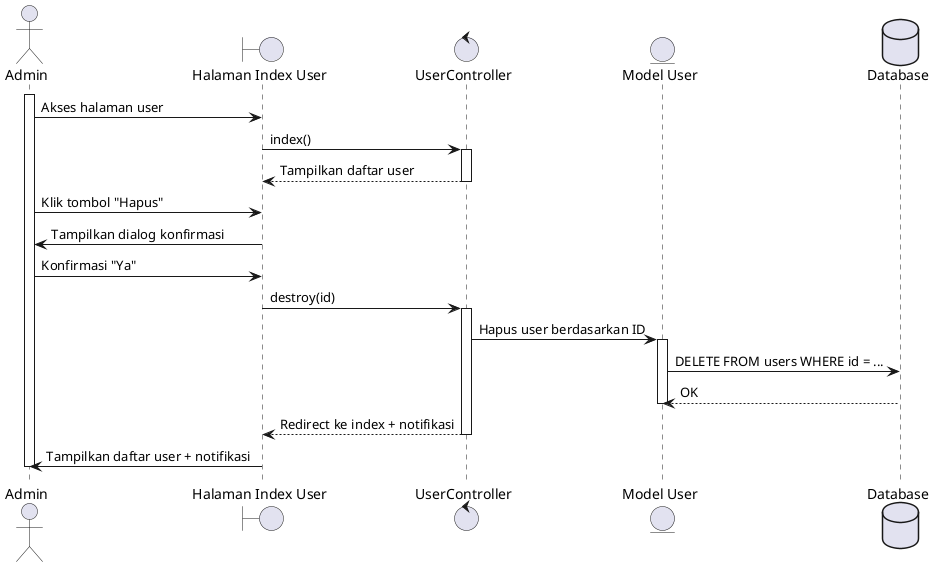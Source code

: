 @startuml
actor Admin

boundary "Halaman Index User" as UserIndex
control "UserController" as Controller
entity "Model User" as UserModel
database "Database" as DB

activate Admin
Admin -> UserIndex: Akses halaman user
UserIndex -> Controller: index()
activate Controller
Controller --> UserIndex: Tampilkan daftar user
deactivate Controller

Admin -> UserIndex: Klik tombol "Hapus"
UserIndex -> Admin: Tampilkan dialog konfirmasi
Admin -> UserIndex: Konfirmasi "Ya"

UserIndex -> Controller: destroy(id)
activate Controller

Controller -> UserModel: Hapus user berdasarkan ID
activate UserModel
UserModel -> DB: DELETE FROM users WHERE id = ...
DB --> UserModel: OK
deactivate UserModel

Controller --> UserIndex: Redirect ke index + notifikasi
deactivate Controller

UserIndex -> Admin: Tampilkan daftar user + notifikasi
deactivate Admin

@enduml

